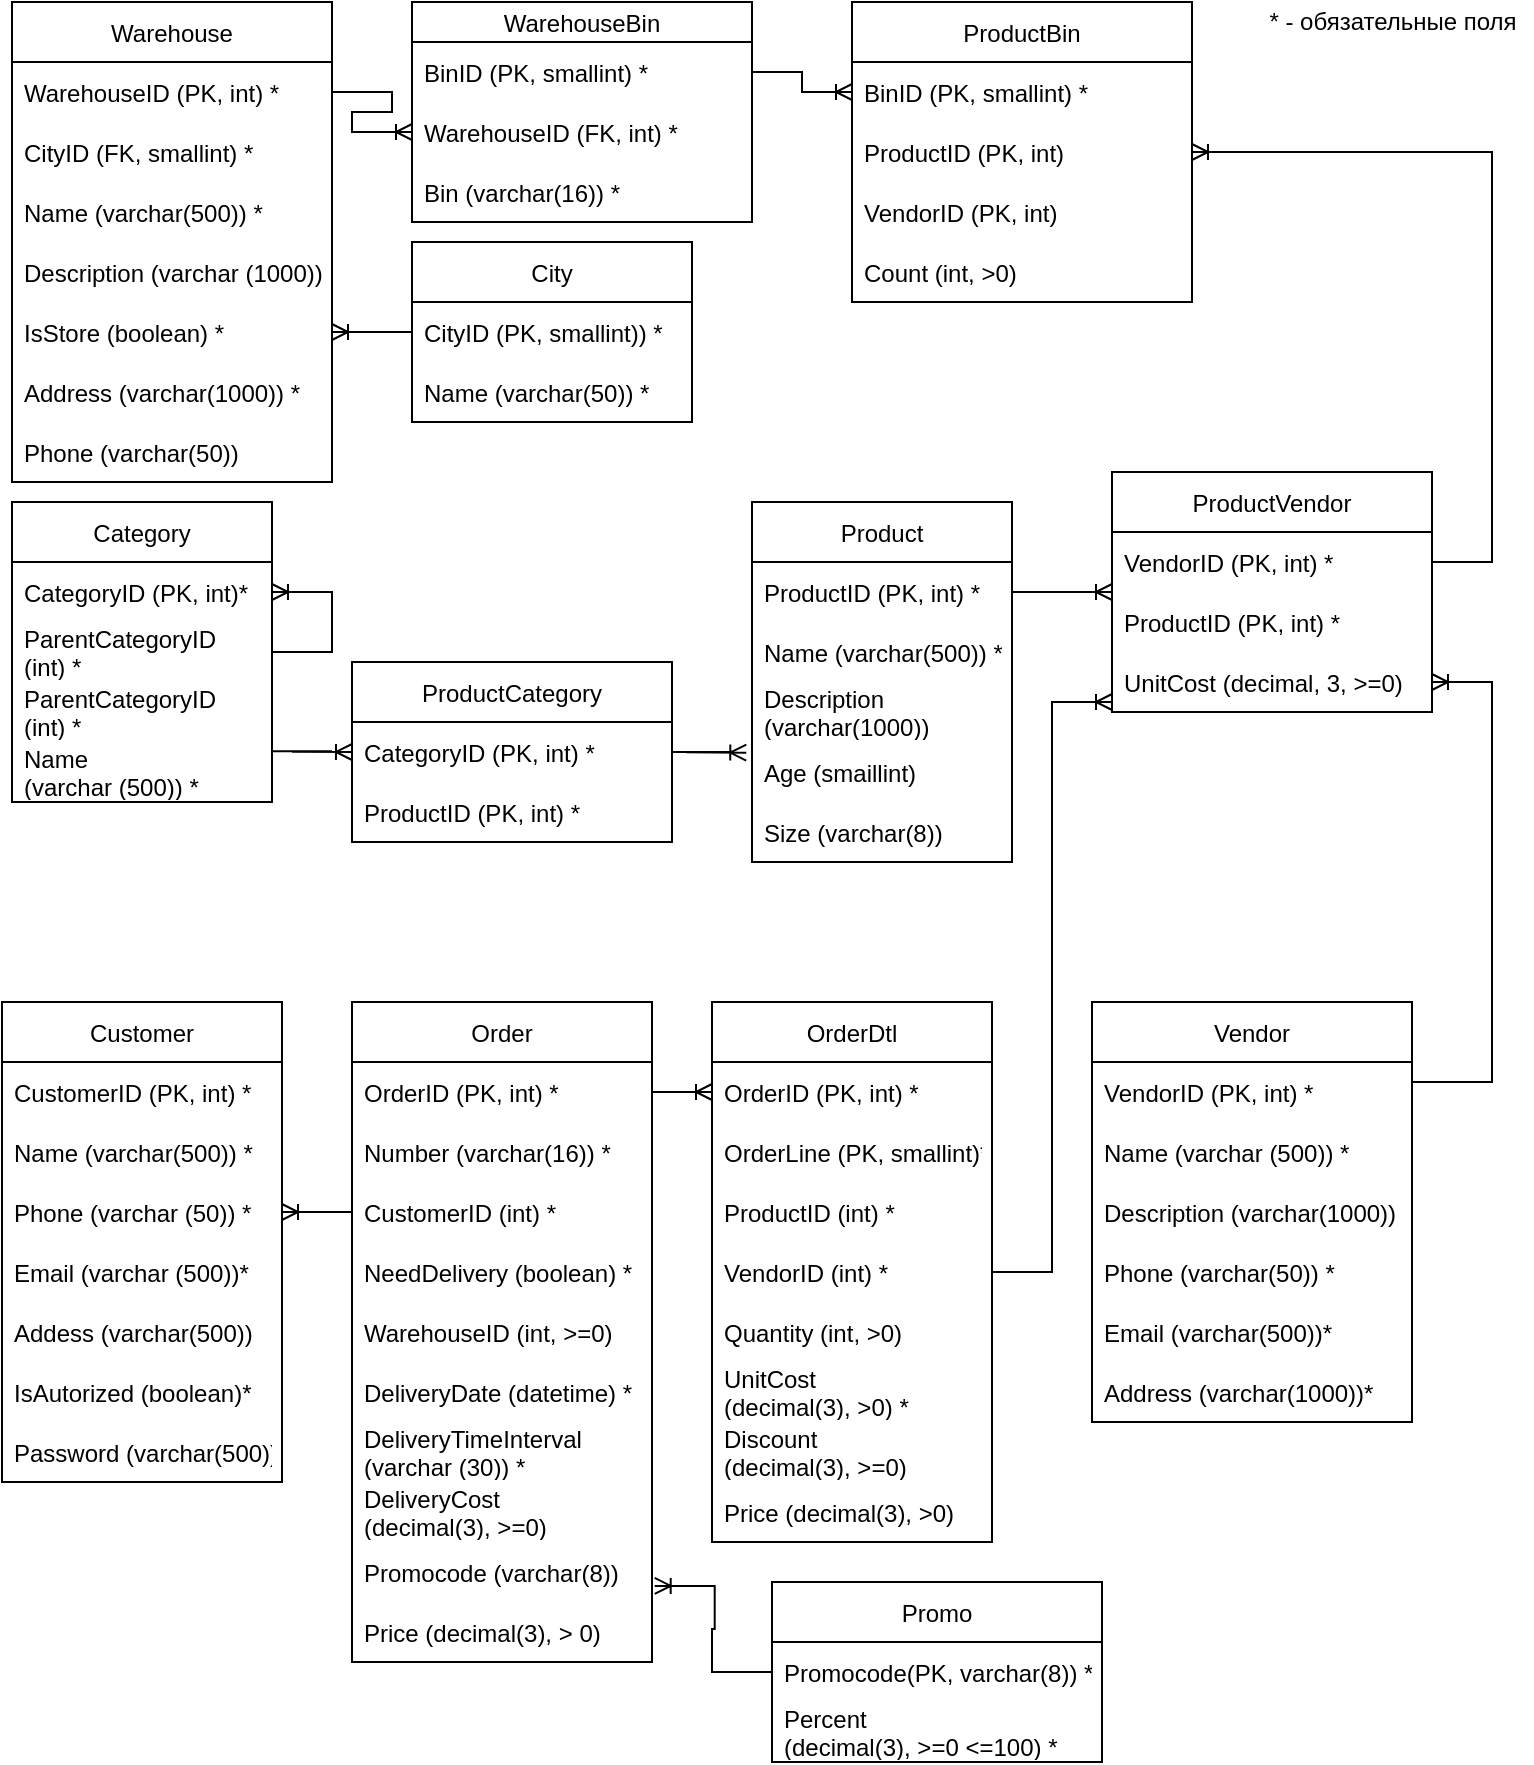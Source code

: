 <mxfile version="20.1.1" type="device" pages="5"><diagram id="zD5h01yBq8zB6gmUEmWG" name="Database Diagram"><mxGraphModel dx="742" dy="438" grid="1" gridSize="10" guides="1" tooltips="1" connect="1" arrows="1" fold="1" page="1" pageScale="1" pageWidth="827" pageHeight="1169" math="0" shadow="0"><root><mxCell id="0"/><mxCell id="1" parent="0"/><mxCell id="oDtH0C66B-PwGog6sPxJ-1" value="Customer" style="swimlane;fontStyle=0;childLayout=stackLayout;horizontal=1;startSize=30;horizontalStack=0;resizeParent=1;resizeParentMax=0;resizeLast=0;collapsible=1;marginBottom=0;" parent="1" vertex="1"><mxGeometry x="15" y="520" width="140" height="240" as="geometry"/></mxCell><mxCell id="oDtH0C66B-PwGog6sPxJ-2" value="CustomerID (PK, int) *" style="text;strokeColor=none;fillColor=none;align=left;verticalAlign=middle;spacingLeft=4;spacingRight=4;overflow=hidden;points=[[0,0.5],[1,0.5]];portConstraint=eastwest;rotatable=0;" parent="oDtH0C66B-PwGog6sPxJ-1" vertex="1"><mxGeometry y="30" width="140" height="30" as="geometry"/></mxCell><mxCell id="oDtH0C66B-PwGog6sPxJ-3" value="Name (varchar(500)) *" style="text;strokeColor=none;fillColor=none;align=left;verticalAlign=middle;spacingLeft=4;spacingRight=4;overflow=hidden;points=[[0,0.5],[1,0.5]];portConstraint=eastwest;rotatable=0;" parent="oDtH0C66B-PwGog6sPxJ-1" vertex="1"><mxGeometry y="60" width="140" height="30" as="geometry"/></mxCell><mxCell id="oDtH0C66B-PwGog6sPxJ-4" value="Phone (varchar (50)) *" style="text;strokeColor=none;fillColor=none;align=left;verticalAlign=middle;spacingLeft=4;spacingRight=4;overflow=hidden;points=[[0,0.5],[1,0.5]];portConstraint=eastwest;rotatable=0;" parent="oDtH0C66B-PwGog6sPxJ-1" vertex="1"><mxGeometry y="90" width="140" height="30" as="geometry"/></mxCell><mxCell id="oDtH0C66B-PwGog6sPxJ-47" value="Email (varchar (500))*" style="text;strokeColor=none;fillColor=none;align=left;verticalAlign=middle;spacingLeft=4;spacingRight=4;overflow=hidden;points=[[0,0.5],[1,0.5]];portConstraint=eastwest;rotatable=0;" parent="oDtH0C66B-PwGog6sPxJ-1" vertex="1"><mxGeometry y="120" width="140" height="30" as="geometry"/></mxCell><mxCell id="oDtH0C66B-PwGog6sPxJ-49" value="Addess (varchar(500))" style="text;strokeColor=none;fillColor=none;align=left;verticalAlign=middle;spacingLeft=4;spacingRight=4;overflow=hidden;points=[[0,0.5],[1,0.5]];portConstraint=eastwest;rotatable=0;" parent="oDtH0C66B-PwGog6sPxJ-1" vertex="1"><mxGeometry y="150" width="140" height="30" as="geometry"/></mxCell><mxCell id="oDtH0C66B-PwGog6sPxJ-102" value="IsAutorized (boolean)*" style="text;strokeColor=none;fillColor=none;align=left;verticalAlign=middle;spacingLeft=4;spacingRight=4;overflow=hidden;points=[[0,0.5],[1,0.5]];portConstraint=eastwest;rotatable=0;" parent="oDtH0C66B-PwGog6sPxJ-1" vertex="1"><mxGeometry y="180" width="140" height="30" as="geometry"/></mxCell><mxCell id="oDtH0C66B-PwGog6sPxJ-104" value="Password (varchar(500))" style="text;strokeColor=none;fillColor=none;align=left;verticalAlign=middle;spacingLeft=4;spacingRight=4;overflow=hidden;points=[[0,0.5],[1,0.5]];portConstraint=eastwest;rotatable=0;" parent="oDtH0C66B-PwGog6sPxJ-1" vertex="1"><mxGeometry y="210" width="140" height="30" as="geometry"/></mxCell><mxCell id="oDtH0C66B-PwGog6sPxJ-5" value="Vendor" style="swimlane;fontStyle=0;childLayout=stackLayout;horizontal=1;startSize=30;horizontalStack=0;resizeParent=1;resizeParentMax=0;resizeLast=0;collapsible=1;marginBottom=0;" parent="1" vertex="1"><mxGeometry x="560" y="520" width="160" height="210" as="geometry"/></mxCell><mxCell id="oDtH0C66B-PwGog6sPxJ-6" value="VendorID (PK, int) *" style="text;strokeColor=none;fillColor=none;align=left;verticalAlign=middle;spacingLeft=4;spacingRight=4;overflow=hidden;points=[[0,0.5],[1,0.5]];portConstraint=eastwest;rotatable=0;" parent="oDtH0C66B-PwGog6sPxJ-5" vertex="1"><mxGeometry y="30" width="160" height="30" as="geometry"/></mxCell><mxCell id="oDtH0C66B-PwGog6sPxJ-36" value="Name (varchar (500)) *" style="text;strokeColor=none;fillColor=none;align=left;verticalAlign=middle;spacingLeft=4;spacingRight=4;overflow=hidden;points=[[0,0.5],[1,0.5]];portConstraint=eastwest;rotatable=0;" parent="oDtH0C66B-PwGog6sPxJ-5" vertex="1"><mxGeometry y="60" width="160" height="30" as="geometry"/></mxCell><mxCell id="oDtH0C66B-PwGog6sPxJ-7" value="Description (varchar(1000))" style="text;strokeColor=none;fillColor=none;align=left;verticalAlign=middle;spacingLeft=4;spacingRight=4;overflow=hidden;points=[[0,0.5],[1,0.5]];portConstraint=eastwest;rotatable=0;" parent="oDtH0C66B-PwGog6sPxJ-5" vertex="1"><mxGeometry y="90" width="160" height="30" as="geometry"/></mxCell><mxCell id="oDtH0C66B-PwGog6sPxJ-8" value="Phone (varchar(50)) *" style="text;strokeColor=none;fillColor=none;align=left;verticalAlign=middle;spacingLeft=4;spacingRight=4;overflow=hidden;points=[[0,0.5],[1,0.5]];portConstraint=eastwest;rotatable=0;" parent="oDtH0C66B-PwGog6sPxJ-5" vertex="1"><mxGeometry y="120" width="160" height="30" as="geometry"/></mxCell><mxCell id="oDtH0C66B-PwGog6sPxJ-39" value="Email (varchar(500))*" style="text;strokeColor=none;fillColor=none;align=left;verticalAlign=middle;spacingLeft=4;spacingRight=4;overflow=hidden;points=[[0,0.5],[1,0.5]];portConstraint=eastwest;rotatable=0;" parent="oDtH0C66B-PwGog6sPxJ-5" vertex="1"><mxGeometry y="150" width="160" height="30" as="geometry"/></mxCell><mxCell id="oDtH0C66B-PwGog6sPxJ-46" value="Address (varchar(1000))*" style="text;strokeColor=none;fillColor=none;align=left;verticalAlign=middle;spacingLeft=4;spacingRight=4;overflow=hidden;points=[[0,0.5],[1,0.5]];portConstraint=eastwest;rotatable=0;" parent="oDtH0C66B-PwGog6sPxJ-5" vertex="1"><mxGeometry y="180" width="160" height="30" as="geometry"/></mxCell><mxCell id="oDtH0C66B-PwGog6sPxJ-9" value="Product" style="swimlane;fontStyle=0;childLayout=stackLayout;horizontal=1;startSize=30;horizontalStack=0;resizeParent=1;resizeParentMax=0;resizeLast=0;collapsible=1;marginBottom=0;" parent="1" vertex="1"><mxGeometry x="390" y="270" width="130" height="180" as="geometry"/></mxCell><mxCell id="oDtH0C66B-PwGog6sPxJ-10" value="ProductID (PK, int) *" style="text;strokeColor=none;fillColor=none;align=left;verticalAlign=middle;spacingLeft=4;spacingRight=4;overflow=hidden;points=[[0,0.5],[1,0.5]];portConstraint=eastwest;rotatable=0;" parent="oDtH0C66B-PwGog6sPxJ-9" vertex="1"><mxGeometry y="30" width="130" height="30" as="geometry"/></mxCell><mxCell id="oDtH0C66B-PwGog6sPxJ-11" value="Name (varchar(500)) *" style="text;strokeColor=none;fillColor=none;align=left;verticalAlign=middle;spacingLeft=4;spacingRight=4;overflow=hidden;points=[[0,0.5],[1,0.5]];portConstraint=eastwest;rotatable=0;" parent="oDtH0C66B-PwGog6sPxJ-9" vertex="1"><mxGeometry y="60" width="130" height="30" as="geometry"/></mxCell><mxCell id="oDtH0C66B-PwGog6sPxJ-99" value="Description &#10;(varchar(1000))" style="text;strokeColor=none;fillColor=none;align=left;verticalAlign=middle;spacingLeft=4;spacingRight=4;overflow=hidden;points=[[0,0.5],[1,0.5]];portConstraint=eastwest;rotatable=0;" parent="oDtH0C66B-PwGog6sPxJ-9" vertex="1"><mxGeometry y="90" width="130" height="30" as="geometry"/></mxCell><mxCell id="OFJpk8IldTl7pD1A4rLE-1" value="Age (smaillint)" style="text;strokeColor=none;fillColor=none;align=left;verticalAlign=middle;spacingLeft=4;spacingRight=4;overflow=hidden;points=[[0,0.5],[1,0.5]];portConstraint=eastwest;rotatable=0;" parent="oDtH0C66B-PwGog6sPxJ-9" vertex="1"><mxGeometry y="120" width="130" height="30" as="geometry"/></mxCell><mxCell id="OFJpk8IldTl7pD1A4rLE-2" value="Size (varchar(8))" style="text;strokeColor=none;fillColor=none;align=left;verticalAlign=middle;spacingLeft=4;spacingRight=4;overflow=hidden;points=[[0,0.5],[1,0.5]];portConstraint=eastwest;rotatable=0;" parent="oDtH0C66B-PwGog6sPxJ-9" vertex="1"><mxGeometry y="150" width="130" height="30" as="geometry"/></mxCell><mxCell id="oDtH0C66B-PwGog6sPxJ-17" value="Warehouse" style="swimlane;fontStyle=0;childLayout=stackLayout;horizontal=1;startSize=30;horizontalStack=0;resizeParent=1;resizeParentMax=0;resizeLast=0;collapsible=1;marginBottom=0;" parent="1" vertex="1"><mxGeometry x="20" y="20" width="160" height="240" as="geometry"/></mxCell><mxCell id="oDtH0C66B-PwGog6sPxJ-18" value="WarehouseID (PK, int) *" style="text;strokeColor=none;fillColor=none;align=left;verticalAlign=middle;spacingLeft=4;spacingRight=4;overflow=hidden;points=[[0,0.5],[1,0.5]];portConstraint=eastwest;rotatable=0;" parent="oDtH0C66B-PwGog6sPxJ-17" vertex="1"><mxGeometry y="30" width="160" height="30" as="geometry"/></mxCell><mxCell id="oDtH0C66B-PwGog6sPxJ-27" value="CityID (FK, smallint) *" style="text;strokeColor=none;fillColor=none;align=left;verticalAlign=middle;spacingLeft=4;spacingRight=4;overflow=hidden;points=[[0,0.5],[1,0.5]];portConstraint=eastwest;rotatable=0;" parent="oDtH0C66B-PwGog6sPxJ-17" vertex="1"><mxGeometry y="60" width="160" height="30" as="geometry"/></mxCell><mxCell id="oDtH0C66B-PwGog6sPxJ-20" value="Name (varchar(500)) *" style="text;strokeColor=none;fillColor=none;align=left;verticalAlign=middle;spacingLeft=4;spacingRight=4;overflow=hidden;points=[[0,0.5],[1,0.5]];portConstraint=eastwest;rotatable=0;" parent="oDtH0C66B-PwGog6sPxJ-17" vertex="1"><mxGeometry y="90" width="160" height="30" as="geometry"/></mxCell><mxCell id="oDtH0C66B-PwGog6sPxJ-19" value="Description (varchar (1000))" style="text;strokeColor=none;fillColor=none;align=left;verticalAlign=middle;spacingLeft=4;spacingRight=4;overflow=hidden;points=[[0,0.5],[1,0.5]];portConstraint=eastwest;rotatable=0;" parent="oDtH0C66B-PwGog6sPxJ-17" vertex="1"><mxGeometry y="120" width="160" height="30" as="geometry"/></mxCell><mxCell id="oDtH0C66B-PwGog6sPxJ-26" value="IsStore (boolean) *" style="text;strokeColor=none;fillColor=none;align=left;verticalAlign=middle;spacingLeft=4;spacingRight=4;overflow=hidden;points=[[0,0.5],[1,0.5]];portConstraint=eastwest;rotatable=0;" parent="oDtH0C66B-PwGog6sPxJ-17" vertex="1"><mxGeometry y="150" width="160" height="30" as="geometry"/></mxCell><mxCell id="oDtH0C66B-PwGog6sPxJ-38" value="Address (varchar(1000)) *" style="text;strokeColor=none;fillColor=none;align=left;verticalAlign=middle;spacingLeft=4;spacingRight=4;overflow=hidden;points=[[0,0.5],[1,0.5]];portConstraint=eastwest;rotatable=0;" parent="oDtH0C66B-PwGog6sPxJ-17" vertex="1"><mxGeometry y="180" width="160" height="30" as="geometry"/></mxCell><mxCell id="wMT093c3tUA0JYjfqlPa-17" value="Phone (varchar(50))" style="text;strokeColor=none;fillColor=none;align=left;verticalAlign=middle;spacingLeft=4;spacingRight=4;overflow=hidden;points=[[0,0.5],[1,0.5]];portConstraint=eastwest;rotatable=0;" parent="oDtH0C66B-PwGog6sPxJ-17" vertex="1"><mxGeometry y="210" width="160" height="30" as="geometry"/></mxCell><mxCell id="oDtH0C66B-PwGog6sPxJ-28" value="ProductBin" style="swimlane;fontStyle=0;childLayout=stackLayout;horizontal=1;startSize=30;horizontalStack=0;resizeParent=1;resizeParentMax=0;resizeLast=0;collapsible=1;marginBottom=0;" parent="1" vertex="1"><mxGeometry x="440" y="20" width="170" height="150" as="geometry"/></mxCell><mxCell id="oDtH0C66B-PwGog6sPxJ-31" value="BinID (PK, smallint) *" style="text;strokeColor=none;fillColor=none;align=left;verticalAlign=middle;spacingLeft=4;spacingRight=4;overflow=hidden;points=[[0,0.5],[1,0.5]];portConstraint=eastwest;rotatable=0;" parent="oDtH0C66B-PwGog6sPxJ-28" vertex="1"><mxGeometry y="30" width="170" height="30" as="geometry"/></mxCell><mxCell id="oDtH0C66B-PwGog6sPxJ-115" value="ProductID (PK, int)" style="text;strokeColor=none;fillColor=none;align=left;verticalAlign=middle;spacingLeft=4;spacingRight=4;overflow=hidden;points=[[0,0.5],[1,0.5]];portConstraint=eastwest;rotatable=0;" parent="oDtH0C66B-PwGog6sPxJ-28" vertex="1"><mxGeometry y="60" width="170" height="30" as="geometry"/></mxCell><mxCell id="rDFWnqqUgLSk3TsB4mMr-1" value="VendorID (PK, int)" style="text;strokeColor=none;fillColor=none;align=left;verticalAlign=middle;spacingLeft=4;spacingRight=4;overflow=hidden;points=[[0,0.5],[1,0.5]];portConstraint=eastwest;rotatable=0;" parent="oDtH0C66B-PwGog6sPxJ-28" vertex="1"><mxGeometry y="90" width="170" height="30" as="geometry"/></mxCell><mxCell id="oDtH0C66B-PwGog6sPxJ-32" value="Count (int, &gt;0)" style="text;strokeColor=none;fillColor=none;align=left;verticalAlign=middle;spacingLeft=4;spacingRight=4;overflow=hidden;points=[[0,0.5],[1,0.5]];portConstraint=eastwest;rotatable=0;" parent="oDtH0C66B-PwGog6sPxJ-28" vertex="1"><mxGeometry y="120" width="170" height="30" as="geometry"/></mxCell><mxCell id="oDtH0C66B-PwGog6sPxJ-40" value="Order" style="swimlane;fontStyle=0;childLayout=stackLayout;horizontal=1;startSize=30;horizontalStack=0;resizeParent=1;resizeParentMax=0;resizeLast=0;collapsible=1;marginBottom=0;" parent="1" vertex="1"><mxGeometry x="190" y="520" width="150" height="330" as="geometry"/></mxCell><mxCell id="oDtH0C66B-PwGog6sPxJ-41" value="OrderID (PK, int) *" style="text;strokeColor=none;fillColor=none;align=left;verticalAlign=middle;spacingLeft=4;spacingRight=4;overflow=hidden;points=[[0,0.5],[1,0.5]];portConstraint=eastwest;rotatable=0;" parent="oDtH0C66B-PwGog6sPxJ-40" vertex="1"><mxGeometry y="30" width="150" height="30" as="geometry"/></mxCell><mxCell id="fTPRsgHuSMfWV8hQALlt-1" value="Number (varchar(16)) *" style="text;strokeColor=none;fillColor=none;align=left;verticalAlign=middle;spacingLeft=4;spacingRight=4;overflow=hidden;points=[[0,0.5],[1,0.5]];portConstraint=eastwest;rotatable=0;" parent="oDtH0C66B-PwGog6sPxJ-40" vertex="1"><mxGeometry y="60" width="150" height="30" as="geometry"/></mxCell><mxCell id="oDtH0C66B-PwGog6sPxJ-61" value="CustomerID (int) *" style="text;strokeColor=none;fillColor=none;align=left;verticalAlign=middle;spacingLeft=4;spacingRight=4;overflow=hidden;points=[[0,0.5],[1,0.5]];portConstraint=eastwest;rotatable=0;" parent="oDtH0C66B-PwGog6sPxJ-40" vertex="1"><mxGeometry y="90" width="150" height="30" as="geometry"/></mxCell><mxCell id="oDtH0C66B-PwGog6sPxJ-52" value="NeedDelivery (boolean) *" style="text;strokeColor=none;fillColor=none;align=left;verticalAlign=middle;spacingLeft=4;spacingRight=4;overflow=hidden;points=[[0,0.5],[1,0.5]];portConstraint=eastwest;rotatable=0;" parent="oDtH0C66B-PwGog6sPxJ-40" vertex="1"><mxGeometry y="120" width="150" height="30" as="geometry"/></mxCell><mxCell id="oDtH0C66B-PwGog6sPxJ-62" value="WarehouseID (int, &gt;=0) " style="text;strokeColor=none;fillColor=none;align=left;verticalAlign=middle;spacingLeft=4;spacingRight=4;overflow=hidden;points=[[0,0.5],[1,0.5]];portConstraint=eastwest;rotatable=0;" parent="oDtH0C66B-PwGog6sPxJ-40" vertex="1"><mxGeometry y="150" width="150" height="30" as="geometry"/></mxCell><mxCell id="oDtH0C66B-PwGog6sPxJ-120" value="DeliveryDate (datetime) *" style="text;strokeColor=none;fillColor=none;align=left;verticalAlign=middle;spacingLeft=4;spacingRight=4;overflow=hidden;points=[[0,0.5],[1,0.5]];portConstraint=eastwest;rotatable=0;" parent="oDtH0C66B-PwGog6sPxJ-40" vertex="1"><mxGeometry y="180" width="150" height="30" as="geometry"/></mxCell><mxCell id="oDtH0C66B-PwGog6sPxJ-121" value="DeliveryTimeInterval&#10;(varchar (30)) *" style="text;strokeColor=none;fillColor=none;align=left;verticalAlign=middle;spacingLeft=4;spacingRight=4;overflow=hidden;points=[[0,0.5],[1,0.5]];portConstraint=eastwest;rotatable=0;" parent="oDtH0C66B-PwGog6sPxJ-40" vertex="1"><mxGeometry y="210" width="150" height="30" as="geometry"/></mxCell><mxCell id="oDtH0C66B-PwGog6sPxJ-79" value="DeliveryCost &#10;(decimal(3), &gt;=0)" style="text;strokeColor=none;fillColor=none;align=left;verticalAlign=middle;spacingLeft=4;spacingRight=4;overflow=hidden;points=[[0,0.5],[1,0.5]];portConstraint=eastwest;rotatable=0;" parent="oDtH0C66B-PwGog6sPxJ-40" vertex="1"><mxGeometry y="240" width="150" height="30" as="geometry"/></mxCell><mxCell id="oDtH0C66B-PwGog6sPxJ-122" value="Promocode (varchar(8))" style="text;strokeColor=none;fillColor=none;align=left;verticalAlign=middle;spacingLeft=4;spacingRight=4;overflow=hidden;points=[[0,0.5],[1,0.5]];portConstraint=eastwest;rotatable=0;" parent="oDtH0C66B-PwGog6sPxJ-40" vertex="1"><mxGeometry y="270" width="150" height="30" as="geometry"/></mxCell><mxCell id="oDtH0C66B-PwGog6sPxJ-44" value="Price (decimal(3), &gt; 0)" style="text;strokeColor=none;fillColor=none;align=left;verticalAlign=middle;spacingLeft=4;spacingRight=4;overflow=hidden;points=[[0,0.5],[1,0.5]];portConstraint=eastwest;rotatable=0;" parent="oDtH0C66B-PwGog6sPxJ-40" vertex="1"><mxGeometry y="300" width="150" height="30" as="geometry"/></mxCell><mxCell id="oDtH0C66B-PwGog6sPxJ-53" value="OrderDtl" style="swimlane;fontStyle=0;childLayout=stackLayout;horizontal=1;startSize=30;horizontalStack=0;resizeParent=1;resizeParentMax=0;resizeLast=0;collapsible=1;marginBottom=0;" parent="1" vertex="1"><mxGeometry x="370" y="520" width="140" height="270" as="geometry"/></mxCell><mxCell id="oDtH0C66B-PwGog6sPxJ-54" value="OrderID (PK, int) *" style="text;strokeColor=none;fillColor=none;align=left;verticalAlign=middle;spacingLeft=4;spacingRight=4;overflow=hidden;points=[[0,0.5],[1,0.5]];portConstraint=eastwest;rotatable=0;" parent="oDtH0C66B-PwGog6sPxJ-53" vertex="1"><mxGeometry y="30" width="140" height="30" as="geometry"/></mxCell><mxCell id="wMT093c3tUA0JYjfqlPa-18" value="OrderLine (PK, smallint)*" style="text;strokeColor=none;fillColor=none;align=left;verticalAlign=middle;spacingLeft=4;spacingRight=4;overflow=hidden;points=[[0,0.5],[1,0.5]];portConstraint=eastwest;rotatable=0;" parent="oDtH0C66B-PwGog6sPxJ-53" vertex="1"><mxGeometry y="60" width="140" height="30" as="geometry"/></mxCell><mxCell id="oDtH0C66B-PwGog6sPxJ-55" value="ProductID (int) * " style="text;strokeColor=none;fillColor=none;align=left;verticalAlign=middle;spacingLeft=4;spacingRight=4;overflow=hidden;points=[[0,0.5],[1,0.5]];portConstraint=eastwest;rotatable=0;" parent="oDtH0C66B-PwGog6sPxJ-53" vertex="1"><mxGeometry y="90" width="140" height="30" as="geometry"/></mxCell><mxCell id="oDtH0C66B-PwGog6sPxJ-114" value="VendorID (int) *" style="text;strokeColor=none;fillColor=none;align=left;verticalAlign=middle;spacingLeft=4;spacingRight=4;overflow=hidden;points=[[0,0.5],[1,0.5]];portConstraint=eastwest;rotatable=0;" parent="oDtH0C66B-PwGog6sPxJ-53" vertex="1"><mxGeometry y="120" width="140" height="30" as="geometry"/></mxCell><mxCell id="oDtH0C66B-PwGog6sPxJ-56" value="Quantity (int, &gt;0)" style="text;strokeColor=none;fillColor=none;align=left;verticalAlign=middle;spacingLeft=4;spacingRight=4;overflow=hidden;points=[[0,0.5],[1,0.5]];portConstraint=eastwest;rotatable=0;" parent="oDtH0C66B-PwGog6sPxJ-53" vertex="1"><mxGeometry y="150" width="140" height="30" as="geometry"/></mxCell><mxCell id="oDtH0C66B-PwGog6sPxJ-57" value="UnitCost &#10;(decimal(3), &gt;0) *" style="text;strokeColor=none;fillColor=none;align=left;verticalAlign=middle;spacingLeft=4;spacingRight=4;overflow=hidden;points=[[0,0.5],[1,0.5]];portConstraint=eastwest;rotatable=0;" parent="oDtH0C66B-PwGog6sPxJ-53" vertex="1"><mxGeometry y="180" width="140" height="30" as="geometry"/></mxCell><mxCell id="oDtH0C66B-PwGog6sPxJ-58" value="Discount &#10;(decimal(3), &gt;=0)" style="text;strokeColor=none;fillColor=none;align=left;verticalAlign=middle;spacingLeft=4;spacingRight=4;overflow=hidden;points=[[0,0.5],[1,0.5]];portConstraint=eastwest;rotatable=0;" parent="oDtH0C66B-PwGog6sPxJ-53" vertex="1"><mxGeometry y="210" width="140" height="30" as="geometry"/></mxCell><mxCell id="oDtH0C66B-PwGog6sPxJ-78" value="Price (decimal(3), &gt;0)" style="text;strokeColor=none;fillColor=none;align=left;verticalAlign=middle;spacingLeft=4;spacingRight=4;overflow=hidden;points=[[0,0.5],[1,0.5]];portConstraint=eastwest;rotatable=0;" parent="oDtH0C66B-PwGog6sPxJ-53" vertex="1"><mxGeometry y="240" width="140" height="30" as="geometry"/></mxCell><mxCell id="oDtH0C66B-PwGog6sPxJ-63" value="Category" style="swimlane;fontStyle=0;childLayout=stackLayout;horizontal=1;startSize=30;horizontalStack=0;resizeParent=1;resizeParentMax=0;resizeLast=0;collapsible=1;marginBottom=0;" parent="1" vertex="1"><mxGeometry x="20" y="270" width="130" height="150" as="geometry"/></mxCell><mxCell id="oDtH0C66B-PwGog6sPxJ-64" value="CategoryID (PK, int)*" style="text;strokeColor=none;fillColor=none;align=left;verticalAlign=middle;spacingLeft=4;spacingRight=4;overflow=hidden;points=[[0,0.5],[1,0.5]];portConstraint=eastwest;rotatable=0;" parent="oDtH0C66B-PwGog6sPxJ-63" vertex="1"><mxGeometry y="30" width="130" height="30" as="geometry"/></mxCell><mxCell id="jJq292fnNghf2NPrQBVg-9" value="ParentCategoryID&#10;(int) *" style="text;strokeColor=none;fillColor=none;align=left;verticalAlign=middle;spacingLeft=4;spacingRight=4;overflow=hidden;points=[[0,0.5],[1,0.5]];portConstraint=eastwest;rotatable=0;" parent="oDtH0C66B-PwGog6sPxJ-63" vertex="1"><mxGeometry y="60" width="130" height="30" as="geometry"/></mxCell><mxCell id="oDtH0C66B-PwGog6sPxJ-71" value="ParentCategoryID&#10;(int) *" style="text;strokeColor=none;fillColor=none;align=left;verticalAlign=middle;spacingLeft=4;spacingRight=4;overflow=hidden;points=[[0,0.5],[1,0.5]];portConstraint=eastwest;rotatable=0;" parent="oDtH0C66B-PwGog6sPxJ-63" vertex="1"><mxGeometry y="90" width="130" height="30" as="geometry"/></mxCell><mxCell id="oDtH0C66B-PwGog6sPxJ-65" value="Name &#10;(varchar (500)) *" style="text;strokeColor=none;fillColor=none;align=left;verticalAlign=middle;spacingLeft=4;spacingRight=4;overflow=hidden;points=[[0,0.5],[1,0.5]];portConstraint=eastwest;rotatable=0;" parent="oDtH0C66B-PwGog6sPxJ-63" vertex="1"><mxGeometry y="120" width="130" height="30" as="geometry"/></mxCell><mxCell id="jJq292fnNghf2NPrQBVg-20" value="" style="edgeStyle=entityRelationEdgeStyle;fontSize=12;html=1;endArrow=ERoneToMany;rounded=0;entryX=1;entryY=0.5;entryDx=0;entryDy=0;" parent="oDtH0C66B-PwGog6sPxJ-63" source="jJq292fnNghf2NPrQBVg-9" target="oDtH0C66B-PwGog6sPxJ-64" edge="1"><mxGeometry width="100" height="100" relative="1" as="geometry"><mxPoint x="70" y="20" as="sourcePoint"/><mxPoint x="170" y="-80" as="targetPoint"/></mxGeometry></mxCell><mxCell id="oDtH0C66B-PwGog6sPxJ-72" value="ProductCategory" style="swimlane;fontStyle=0;childLayout=stackLayout;horizontal=1;startSize=30;horizontalStack=0;resizeParent=1;resizeParentMax=0;resizeLast=0;collapsible=1;marginBottom=0;" parent="1" vertex="1"><mxGeometry x="190" y="350" width="160" height="90" as="geometry"/></mxCell><mxCell id="oDtH0C66B-PwGog6sPxJ-73" value="CategoryID (PK, int) *" style="text;strokeColor=none;fillColor=none;align=left;verticalAlign=middle;spacingLeft=4;spacingRight=4;overflow=hidden;points=[[0,0.5],[1,0.5]];portConstraint=eastwest;rotatable=0;" parent="oDtH0C66B-PwGog6sPxJ-72" vertex="1"><mxGeometry y="30" width="160" height="30" as="geometry"/></mxCell><mxCell id="oDtH0C66B-PwGog6sPxJ-74" value="ProductID (PK, int) *" style="text;strokeColor=none;fillColor=none;align=left;verticalAlign=middle;spacingLeft=4;spacingRight=4;overflow=hidden;points=[[0,0.5],[1,0.5]];portConstraint=eastwest;rotatable=0;" parent="oDtH0C66B-PwGog6sPxJ-72" vertex="1"><mxGeometry y="60" width="160" height="30" as="geometry"/></mxCell><mxCell id="oDtH0C66B-PwGog6sPxJ-105" value="ProductVendor" style="swimlane;fontStyle=0;childLayout=stackLayout;horizontal=1;startSize=30;horizontalStack=0;resizeParent=1;resizeParentMax=0;resizeLast=0;collapsible=1;marginBottom=0;" parent="1" vertex="1"><mxGeometry x="570" y="255" width="160" height="120" as="geometry"/></mxCell><mxCell id="oDtH0C66B-PwGog6sPxJ-106" value="VendorID (PK, int) *" style="text;strokeColor=none;fillColor=none;align=left;verticalAlign=middle;spacingLeft=4;spacingRight=4;overflow=hidden;points=[[0,0.5],[1,0.5]];portConstraint=eastwest;rotatable=0;" parent="oDtH0C66B-PwGog6sPxJ-105" vertex="1"><mxGeometry y="30" width="160" height="30" as="geometry"/></mxCell><mxCell id="oDtH0C66B-PwGog6sPxJ-107" value="ProductID (PK, int) *" style="text;strokeColor=none;fillColor=none;align=left;verticalAlign=middle;spacingLeft=4;spacingRight=4;overflow=hidden;points=[[0,0.5],[1,0.5]];portConstraint=eastwest;rotatable=0;" parent="oDtH0C66B-PwGog6sPxJ-105" vertex="1"><mxGeometry y="60" width="160" height="30" as="geometry"/></mxCell><mxCell id="oDtH0C66B-PwGog6sPxJ-108" value="UnitCost (decimal, 3, &gt;=0)" style="text;strokeColor=none;fillColor=none;align=left;verticalAlign=middle;spacingLeft=4;spacingRight=4;overflow=hidden;points=[[0,0.5],[1,0.5]];portConstraint=eastwest;rotatable=0;" parent="oDtH0C66B-PwGog6sPxJ-105" vertex="1"><mxGeometry y="90" width="160" height="30" as="geometry"/></mxCell><mxCell id="wMT093c3tUA0JYjfqlPa-3" value="City" style="swimlane;fontStyle=0;childLayout=stackLayout;horizontal=1;startSize=30;horizontalStack=0;resizeParent=1;resizeParentMax=0;resizeLast=0;collapsible=1;marginBottom=0;" parent="1" vertex="1"><mxGeometry x="220" y="140" width="140" height="90" as="geometry"/></mxCell><mxCell id="wMT093c3tUA0JYjfqlPa-11" value="CityID (PK, smallint)) *" style="text;strokeColor=none;fillColor=none;align=left;verticalAlign=middle;spacingLeft=4;spacingRight=4;overflow=hidden;points=[[0,0.5],[1,0.5]];portConstraint=eastwest;rotatable=0;" parent="wMT093c3tUA0JYjfqlPa-3" vertex="1"><mxGeometry y="30" width="140" height="30" as="geometry"/></mxCell><mxCell id="wMT093c3tUA0JYjfqlPa-6" value="Name (varchar(50)) *" style="text;strokeColor=none;fillColor=none;align=left;verticalAlign=middle;spacingLeft=4;spacingRight=4;overflow=hidden;points=[[0,0.5],[1,0.5]];portConstraint=eastwest;rotatable=0;" parent="wMT093c3tUA0JYjfqlPa-3" vertex="1"><mxGeometry y="60" width="140" height="30" as="geometry"/></mxCell><mxCell id="567cPxH4TCCQFYKA-HsK-1" value="* - обязательные поля" style="text;html=1;align=center;verticalAlign=middle;resizable=0;points=[];autosize=1;strokeColor=none;fillColor=none;" parent="1" vertex="1"><mxGeometry x="640" y="20" width="140" height="20" as="geometry"/></mxCell><mxCell id="6-Q9LJO-YBe_5ySyPdLJ-1" value="Promo" style="swimlane;fontStyle=0;childLayout=stackLayout;horizontal=1;startSize=30;horizontalStack=0;resizeParent=1;resizeParentMax=0;resizeLast=0;collapsible=1;marginBottom=0;" parent="1" vertex="1"><mxGeometry x="400" y="810" width="165" height="90" as="geometry"/></mxCell><mxCell id="6-Q9LJO-YBe_5ySyPdLJ-2" value="Promocode(PK, varchar(8)) *" style="text;strokeColor=none;fillColor=none;align=left;verticalAlign=middle;spacingLeft=4;spacingRight=4;overflow=hidden;points=[[0,0.5],[1,0.5]];portConstraint=eastwest;rotatable=0;" parent="6-Q9LJO-YBe_5ySyPdLJ-1" vertex="1"><mxGeometry y="30" width="165" height="30" as="geometry"/></mxCell><mxCell id="6-Q9LJO-YBe_5ySyPdLJ-8" value="Percent&#10;(decimal(3), &gt;=0 &lt;=100) *" style="text;strokeColor=none;fillColor=none;align=left;verticalAlign=middle;spacingLeft=4;spacingRight=4;overflow=hidden;points=[[0,0.5],[1,0.5]];portConstraint=eastwest;rotatable=0;" parent="6-Q9LJO-YBe_5ySyPdLJ-1" vertex="1"><mxGeometry y="60" width="165" height="30" as="geometry"/></mxCell><mxCell id="jJq292fnNghf2NPrQBVg-15" value="" style="edgeStyle=entityRelationEdgeStyle;fontSize=12;html=1;endArrow=ERoneToMany;rounded=0;exitX=1;exitY=0.156;exitDx=0;exitDy=0;exitPerimeter=0;entryX=0;entryY=0.5;entryDx=0;entryDy=0;" parent="1" source="oDtH0C66B-PwGog6sPxJ-65" target="oDtH0C66B-PwGog6sPxJ-73" edge="1"><mxGeometry width="100" height="100" relative="1" as="geometry"><mxPoint x="160" y="393" as="sourcePoint"/><mxPoint x="190" y="290" as="targetPoint"/></mxGeometry></mxCell><mxCell id="jJq292fnNghf2NPrQBVg-17" value="" style="edgeStyle=entityRelationEdgeStyle;fontSize=12;html=1;endArrow=ERoneToMany;rounded=0;exitX=0;exitY=0.5;exitDx=0;exitDy=0;entryX=1;entryY=0.5;entryDx=0;entryDy=0;" parent="1" source="wMT093c3tUA0JYjfqlPa-11" target="oDtH0C66B-PwGog6sPxJ-26" edge="1"><mxGeometry width="100" height="100" relative="1" as="geometry"><mxPoint x="90" y="190" as="sourcePoint"/><mxPoint x="190" y="90" as="targetPoint"/></mxGeometry></mxCell><mxCell id="jJq292fnNghf2NPrQBVg-19" value="" style="edgeStyle=entityRelationEdgeStyle;fontSize=12;html=1;endArrow=ERoneToMany;rounded=0;exitX=1;exitY=0.5;exitDx=0;exitDy=0;entryX=-0.022;entryY=0.178;entryDx=0;entryDy=0;entryPerimeter=0;" parent="1" source="oDtH0C66B-PwGog6sPxJ-73" target="OFJpk8IldTl7pD1A4rLE-1" edge="1"><mxGeometry width="100" height="100" relative="1" as="geometry"><mxPoint x="90" y="290" as="sourcePoint"/><mxPoint x="190" y="190" as="targetPoint"/></mxGeometry></mxCell><mxCell id="jJq292fnNghf2NPrQBVg-21" value="" style="edgeStyle=entityRelationEdgeStyle;fontSize=12;html=1;endArrow=ERoneToMany;rounded=0;exitX=1;exitY=0.5;exitDx=0;exitDy=0;" parent="1" source="oDtH0C66B-PwGog6sPxJ-10" edge="1"><mxGeometry width="100" height="100" relative="1" as="geometry"><mxPoint x="400" y="390" as="sourcePoint"/><mxPoint x="570" y="315" as="targetPoint"/></mxGeometry></mxCell><mxCell id="jJq292fnNghf2NPrQBVg-22" value="" style="edgeStyle=entityRelationEdgeStyle;fontSize=12;html=1;endArrow=ERoneToMany;rounded=0;entryX=1;entryY=0.5;entryDx=0;entryDy=0;" parent="1" target="oDtH0C66B-PwGog6sPxJ-115" edge="1"><mxGeometry width="100" height="100" relative="1" as="geometry"><mxPoint x="730" y="300" as="sourcePoint"/><mxPoint x="500" y="290" as="targetPoint"/></mxGeometry></mxCell><mxCell id="jJq292fnNghf2NPrQBVg-27" value="" style="edgeStyle=entityRelationEdgeStyle;fontSize=12;html=1;endArrow=ERoneToMany;rounded=0;" parent="1" target="oDtH0C66B-PwGog6sPxJ-108" edge="1"><mxGeometry width="100" height="100" relative="1" as="geometry"><mxPoint x="720" y="560" as="sourcePoint"/><mxPoint x="540" y="390" as="targetPoint"/></mxGeometry></mxCell><mxCell id="jJq292fnNghf2NPrQBVg-28" value="" style="edgeStyle=entityRelationEdgeStyle;fontSize=12;html=1;endArrow=ERoneToMany;rounded=0;exitX=1;exitY=0.5;exitDx=0;exitDy=0;" parent="1" source="oDtH0C66B-PwGog6sPxJ-114" edge="1"><mxGeometry width="100" height="100" relative="1" as="geometry"><mxPoint x="440" y="490" as="sourcePoint"/><mxPoint x="570" y="370" as="targetPoint"/></mxGeometry></mxCell><mxCell id="jJq292fnNghf2NPrQBVg-29" value="" style="edgeStyle=entityRelationEdgeStyle;fontSize=12;html=1;endArrow=ERoneToMany;rounded=0;exitX=1;exitY=0.5;exitDx=0;exitDy=0;" parent="1" source="oDtH0C66B-PwGog6sPxJ-41" edge="1"><mxGeometry width="100" height="100" relative="1" as="geometry"><mxPoint x="440" y="680" as="sourcePoint"/><mxPoint x="370" y="565" as="targetPoint"/></mxGeometry></mxCell><mxCell id="jJq292fnNghf2NPrQBVg-30" value="" style="edgeStyle=entityRelationEdgeStyle;fontSize=12;html=1;endArrow=ERoneToMany;rounded=0;exitX=0;exitY=0.5;exitDx=0;exitDy=0;entryX=1.009;entryY=0.733;entryDx=0;entryDy=0;entryPerimeter=0;" parent="1" source="6-Q9LJO-YBe_5ySyPdLJ-2" target="oDtH0C66B-PwGog6sPxJ-122" edge="1"><mxGeometry width="100" height="100" relative="1" as="geometry"><mxPoint x="440" y="780" as="sourcePoint"/><mxPoint x="540" y="680" as="targetPoint"/></mxGeometry></mxCell><mxCell id="jJq292fnNghf2NPrQBVg-32" value="" style="edgeStyle=entityRelationEdgeStyle;fontSize=12;html=1;endArrow=ERoneToMany;rounded=0;exitX=0;exitY=0.5;exitDx=0;exitDy=0;entryX=1;entryY=0.5;entryDx=0;entryDy=0;" parent="1" source="oDtH0C66B-PwGog6sPxJ-61" target="oDtH0C66B-PwGog6sPxJ-4" edge="1"><mxGeometry width="100" height="100" relative="1" as="geometry"><mxPoint x="230" y="680" as="sourcePoint"/><mxPoint x="330" y="580" as="targetPoint"/></mxGeometry></mxCell><mxCell id="KSHq7fHRuBFTYtodmizB-1" value="WarehouseBin" style="swimlane;fontStyle=0;childLayout=stackLayout;horizontal=1;startSize=20;horizontalStack=0;resizeParent=1;resizeParentMax=0;resizeLast=0;collapsible=1;marginBottom=0;" vertex="1" parent="1"><mxGeometry x="220" y="20" width="170" height="110" as="geometry"/></mxCell><mxCell id="KSHq7fHRuBFTYtodmizB-2" value="BinID (PK, smallint) *" style="text;strokeColor=none;fillColor=none;align=left;verticalAlign=middle;spacingLeft=4;spacingRight=4;overflow=hidden;points=[[0,0.5],[1,0.5]];portConstraint=eastwest;rotatable=0;" vertex="1" parent="KSHq7fHRuBFTYtodmizB-1"><mxGeometry y="20" width="170" height="30" as="geometry"/></mxCell><mxCell id="KSHq7fHRuBFTYtodmizB-3" value="WarehouseID (FK, int) *" style="text;strokeColor=none;fillColor=none;align=left;verticalAlign=middle;spacingLeft=4;spacingRight=4;overflow=hidden;points=[[0,0.5],[1,0.5]];portConstraint=eastwest;rotatable=0;" vertex="1" parent="KSHq7fHRuBFTYtodmizB-1"><mxGeometry y="50" width="170" height="30" as="geometry"/></mxCell><mxCell id="KSHq7fHRuBFTYtodmizB-8" value="Bin (varchar(16)) *" style="text;strokeColor=none;fillColor=none;align=left;verticalAlign=middle;spacingLeft=4;spacingRight=4;overflow=hidden;points=[[0,0.5],[1,0.5]];portConstraint=eastwest;rotatable=0;" vertex="1" parent="KSHq7fHRuBFTYtodmizB-1"><mxGeometry y="80" width="170" height="30" as="geometry"/></mxCell><mxCell id="KSHq7fHRuBFTYtodmizB-9" value="" style="edgeStyle=entityRelationEdgeStyle;fontSize=12;html=1;endArrow=ERoneToMany;exitX=1;exitY=0.5;exitDx=0;exitDy=0;entryX=0;entryY=0.5;entryDx=0;entryDy=0;rounded=0;" edge="1" parent="1" source="oDtH0C66B-PwGog6sPxJ-18" target="KSHq7fHRuBFTYtodmizB-3"><mxGeometry width="100" height="100" relative="1" as="geometry"><mxPoint x="190" y="80" as="sourcePoint"/><mxPoint x="145" y="50" as="targetPoint"/></mxGeometry></mxCell><mxCell id="KSHq7fHRuBFTYtodmizB-10" value="" style="edgeStyle=orthogonalEdgeStyle;orthogonalLoop=1;jettySize=auto;html=1;entryX=0;entryY=0.5;entryDx=0;entryDy=0;rounded=0;endArrow=ERoneToMany;endFill=0;" edge="1" parent="1" source="KSHq7fHRuBFTYtodmizB-2" target="oDtH0C66B-PwGog6sPxJ-31"><mxGeometry relative="1" as="geometry"/></mxCell></root></mxGraphModel></diagram><diagram id="Bcgxaw2nt9DV1MX6J5qW" name="Анализ запросов"><mxGraphModel dx="742" dy="438" grid="1" gridSize="10" guides="1" tooltips="1" connect="1" arrows="1" fold="1" page="1" pageScale="1" pageWidth="827" pageHeight="1169" math="0" shadow="0"><root><mxCell id="0"/><mxCell id="1" parent="0"/><mxCell id="cAi48Dz6BWIuxTXelRtw-1" value="&lt;h1&gt;Основные запросы&lt;/h1&gt;&lt;p&gt;&lt;span style=&quot;background-color: initial;&quot;&gt;найти товар по фильтрам категория, возраст, размер&amp;nbsp;&lt;br&gt;&lt;/span&gt;&lt;span style=&quot;background-color: initial;&quot;&gt;select p.ProductID, p.ProductName from Product as p inner join ProductCategory as pc on p.ProductID = pc.ProductID and pc.CаtegoryID = @ categoryID where p.Age = @age and p.Size = @size&amp;nbsp;&lt;/span&gt;&lt;/p&gt;&lt;p&gt;&lt;span style=&quot;background-color: initial;&quot;&gt;найти наличие товара в магазине или на складе с учетом города доставки и поставщика&lt;br&gt;&lt;/span&gt;&lt;span style=&quot;background-color: initial;&quot;&gt;select p.Name as Product, v.Name as Vendor, pb.Count from&amp;nbsp;&lt;br&gt;&lt;/span&gt;&lt;span style=&quot;background-color: initial;&quot;&gt;( ProductBin&lt;/span&gt;&lt;span style=&quot;background-color: initial;&quot;&gt;&amp;nbsp;as pb inner join Product as p&lt;br&gt;&lt;/span&gt;&lt;span style=&quot;background-color: initial;&quot;&gt;on pb.City = @cityID and pb.ProductID = p.ProductID and&amp;nbsp; pb.VendorID = @vendorID and&amp;nbsp; p.Name = @productname)&lt;br&gt;&lt;/span&gt;&lt;span style=&quot;background-color: initial;&quot;&gt;inner join&amp;nbsp;&lt;/span&gt;&lt;span style=&quot;background-color: initial;&quot;&gt;Vendor as v on v.VendorID = pb.VendorID&lt;/span&gt;&lt;/p&gt;&lt;p&gt;&lt;span style=&quot;background-color: initial;&quot;&gt;найти адреса магазинов в городе по имени&amp;nbsp;&lt;br&gt;&lt;/span&gt;select w.Name, w.Address from Warehouse as w where w.CityID = @city and w.Name = @warehousename&lt;/p&gt;&lt;p&gt;&lt;span style=&quot;background-color: initial;&quot;&gt;найти адреса магазинов в конкретном городе в которых есть продукт&amp;nbsp;&lt;br&gt;&lt;/span&gt;&lt;span style=&quot;background-color: initial;&quot;&gt;select w.Name as store , w.Address from ((Product as p inner join ProductBin as pb&lt;br&gt;&lt;/span&gt;&lt;span style=&quot;background-color: initial;&quot;&gt;on p.Name = @name and pb.CityID = @cityID and pb.ProductID = p.ProductID) inner join&amp;nbsp;Warehouse as w on&amp;nbsp;&lt;br&gt;&lt;/span&gt;&lt;span style=&quot;background-color: initial;&quot;&gt;pb.CityID = w.CityID and&amp;nbsp; pb.WarehouseID = pb.CityID) where w.IsStore = 1&amp;nbsp;&lt;/span&gt;&lt;/p&gt;&lt;p&gt;&lt;span style=&quot;background-color: initial;&quot;&gt;найти ячейки c товаром на складе&lt;br&gt;&lt;/span&gt;select pb.Bin from ProductBin as pb where pb.CityId = @cityID and pb.WarehouseID = @warehouseID and pb.ProductID = p.ProductID&amp;nbsp;&lt;span style=&quot;background-color: initial;&quot;&gt;&amp;nbsp;&lt;/span&gt;&lt;/p&gt;&lt;p&gt;найти поставщика товара&amp;nbsp;&lt;br&gt;select v.Name from Vendor as v inner join ProductVendor as pv on pv.ProductID = @productID and&amp;nbsp; v.VendorID = pv.VendorID&lt;/p&gt;&lt;p&gt;вывести список товаров по поставщику&lt;br&gt;select p.Name from Product as p inner join ProductVendor as pv on p.ProductID = pv.ProductID and pv.VendorID = @vendorID&lt;/p&gt;&lt;p&gt;вывести список товаров в магазине&lt;br&gt;select p.Name as Product, v.Name as Vendor , pv.UnitCost&amp;nbsp; from ((Product as p inner join ProductBin as pb on pb.City = @cityID and pb.WarehouseID = @warehouseID and pb.ProductID = p.ProductID) inner join ProductVendor as pv on p.ProductID = pv.ProductID)&lt;br&gt;inner join Vendor as v on pv.VendorID = p.VendorID&lt;/p&gt;&lt;p&gt;&lt;span style=&quot;background-color: initial;&quot;&gt;вывести отчет остатков на складах товаров конкретного поставщика&lt;br&gt;&lt;/span&gt;select p.Name as Product, c.CityName, w.Name as Warehouse, w.IsStore, pb.Bin, pb.Count from&lt;br&gt;&amp;nbsp;((Product as p inner join ProductBin as pb on pb.ProductID = p.ProductID and pb.VendorID = @vendorID )&amp;nbsp; &lt;br&gt;inner join Warehouse as w on w.CityID = pb.CityID and w.WarehouseID = pb.WarehouseID)&lt;br&gt;inner join City as c on c.CityID = w.CityID&lt;/p&gt;&lt;p&gt;&lt;span style=&quot;background-color: initial;&quot;&gt;вывести отчет по наличию товаров в контретном магазине&lt;br&gt;&lt;/span&gt;&lt;span style=&quot;background-color: initial;&quot;&gt;select p.Name as Product, c.CityName, w.Name as Warehouse, w.IsStore, pb.Bin, pb.Count from&lt;br&gt;&lt;/span&gt;&lt;span style=&quot;background-color: initial;&quot;&gt;((Product as p inner join ProductBin as pb on pb.ProductID = p.ProductID and pb.CityID = @cityID and pb.WarehouseID = @WarehouseID ) &lt;/span&gt;&lt;span style=&quot;background-color: initial;&quot;&gt;inner join Warehouse as w on w.CityID = pb.CityID and w.WarehouseID = pb.WarehouseID)&lt;br&gt;&lt;/span&gt;&lt;span style=&quot;background-color: initial;&quot;&gt;inner join City as c on c.CityID = w.CityID&lt;/span&gt;&lt;/p&gt;&lt;div&gt;&lt;span style=&quot;background-color: initial;&quot;&gt;вывести делали заказа&lt;br&gt;&lt;/span&gt;Select o.Number , od.Line, p.Name, v.Name as Vendor, od.UnitCost, od.Discount, od.Price&lt;br&gt;from ((Order as o inner join OrderDtl as od on o.OrderID = od.OrderDtl and o.OrderID = @orderID)&lt;/div&gt;&lt;div&gt;inner join Product as p on od.ProductID = p.ProductID)&lt;/div&gt;&lt;div&gt;inner join Vendor as v on v.VendorID = od.VendorID&lt;/div&gt;&lt;div&gt;&lt;span style=&quot;background-color: initial;&quot;&gt;&lt;br&gt;вывести список заказов покупателя&lt;br&gt;&lt;/span&gt;&lt;span style=&quot;background-color: initial;&quot;&gt;Select o.Number from Order as o where o.CustomerID = @customerID&lt;/span&gt;&lt;/div&gt;&lt;p&gt;&lt;span style=&quot;background-color: initial;&quot;&gt;&amp;nbsp;&lt;/span&gt;&lt;/p&gt;&lt;div&gt;&lt;br&gt;&lt;/div&gt;" style="text;html=1;strokeColor=none;fillColor=none;spacing=5;spacingTop=-20;whiteSpace=wrap;overflow=hidden;rounded=0;" parent="1" vertex="1"><mxGeometry x="20" y="60" width="750" height="1121" as="geometry"/></mxCell></root></mxGraphModel></diagram><diagram id="AyMeAgV8IT4c-XOkBfOn" name="Кардинальность используемых полей"><mxGraphModel dx="742" dy="438" grid="1" gridSize="10" guides="1" tooltips="1" connect="1" arrows="1" fold="1" page="1" pageScale="1" pageWidth="827" pageHeight="1169" math="0" shadow="0"><root><mxCell id="0"/><mxCell id="1" parent="0"/><mxCell id="goYXreL-gYQIZ9rrKFh3-1" value="&lt;h1&gt;Кардинальность необходимых полей&lt;/h1&gt;&lt;p&gt;&lt;span style=&quot;background-color: initial;&quot;&gt;City.CityID - высокая&lt;/span&gt;&lt;br&gt;&lt;/p&gt;&lt;p&gt;City.Name - высокая&lt;/p&gt;&lt;p&gt;&lt;br&gt;&lt;/p&gt;&lt;p&gt;Warehouse.CityID - нормальная&lt;/p&gt;&lt;p&gt;Warehouse.WarehouseID - высокая&lt;/p&gt;&lt;p&gt;Warehouse.IsStore - низкая&lt;/p&gt;&lt;p&gt;&lt;br&gt;&lt;/p&gt;&lt;p&gt;ProductBin.CityID - нормальная&lt;/p&gt;&lt;p&gt;ProductBin.WarehouseID - нормальная&lt;/p&gt;&lt;p&gt;ProductBin.ProductID - высокая&lt;/p&gt;&lt;p&gt;ProductBin.VendorID - нормальная&lt;/p&gt;&lt;p&gt;&lt;br&gt;&lt;/p&gt;&lt;p&gt;Category.CategoryID - высокая&lt;/p&gt;&lt;p&gt;Category.ParentCategoryID - низкая&lt;br&gt;&lt;/p&gt;&lt;p&gt;Category.Name - высокая&lt;/p&gt;&lt;p&gt;&lt;br&gt;&lt;/p&gt;&lt;p&gt;Product.ProductID - высокая&lt;/p&gt;&lt;p&gt;Product.Name - высокая&lt;/p&gt;&lt;p&gt;Product.CategoryID - низкая&lt;/p&gt;&lt;p&gt;Product.Age - низкая&lt;/p&gt;&lt;p&gt;Product.Size - низкая&lt;/p&gt;&lt;p&gt;&lt;br&gt;&lt;/p&gt;&lt;p&gt;ProductVendor.VendorID - нормальная&lt;/p&gt;&lt;p&gt;ProductVendor.ProductID - высокая&lt;/p&gt;&lt;p&gt;&lt;br&gt;&lt;/p&gt;&lt;p&gt;Vendor.VendorID - высокая&lt;/p&gt;&lt;p&gt;Vendor.Name - высокая&lt;/p&gt;&lt;p&gt;&lt;br&gt;&lt;/p&gt;&lt;p&gt;Customer.CustomerID - высокая&lt;/p&gt;&lt;p&gt;&lt;br&gt;&lt;/p&gt;&lt;p&gt;Order.OrderID - высокая&lt;/p&gt;&lt;p&gt;Order.CustomerID - нормальная&lt;/p&gt;&lt;p&gt;&lt;br&gt;&lt;/p&gt;&lt;p&gt;OrderDlt.OrderID - высокая&lt;/p&gt;&lt;p&gt;OrderDlt.VendorID - нормальная&lt;/p&gt;&lt;p&gt;OrderDlt.ProductID - нормальная&lt;/p&gt;&lt;div&gt;&lt;br&gt;Promo.Promocode - высокая&amp;nbsp;&lt;br&gt;&lt;/div&gt;&lt;div&gt;&lt;br&gt;&lt;/div&gt;" style="text;html=1;strokeColor=none;fillColor=none;spacing=5;spacingTop=-20;whiteSpace=wrap;overflow=hidden;rounded=0;" parent="1" vertex="1"><mxGeometry x="20" y="37" width="740" height="1080" as="geometry"/></mxCell></root></mxGraphModel></diagram><diagram id="-Rkf4zu3I-zSGNzsM-Pc" name="Индексы"><mxGraphModel dx="742" dy="438" grid="1" gridSize="10" guides="1" tooltips="1" connect="1" arrows="1" fold="1" page="1" pageScale="1" pageWidth="827" pageHeight="1169" math="0" shadow="0"><root><mxCell id="0"/><mxCell id="1" parent="0"/><mxCell id="a3D2JVepQlZQcSs4TnGN-1" value="&lt;h1&gt;&lt;span style=&quot;background-color: initial;&quot;&gt;Индексы&lt;/span&gt;&lt;br&gt;&lt;/h1&gt;&lt;p&gt;City&lt;/p&gt;&lt;p&gt;&lt;span style=&quot;background-color: initial;&quot;&gt;PK_City PRIMARY KEY UNIQUE CLUSTERED (CityID)&lt;/span&gt;&lt;br&gt;&lt;/p&gt;&lt;p&gt;Доп. индекса для поиску по Name как мне кажется не нужно, таблица большой не будет.&lt;/p&gt;&lt;p&gt;в РФ всего насчитывается 1112 городов.&lt;/p&gt;&lt;p&gt;&lt;br&gt;&lt;/p&gt;&lt;p&gt;&lt;span style=&quot;background-color: initial;&quot;&gt;Warehouse&lt;/span&gt;&lt;br&gt;&lt;/p&gt;&lt;p&gt;&lt;span style=&quot;background-color: initial;&quot;&gt;PK_Warehouse PRIMARY KEY UNIQUE CLUSTERED (CityID, WarehouseID)&lt;/span&gt;&lt;br&gt;&lt;/p&gt;&lt;p&gt;&lt;span style=&quot;background-color: initial;&quot;&gt;Из-за постоянного фильтра по городу использовала комбинированный ключ&lt;/span&gt;&lt;/p&gt;&lt;p&gt;FK_Warehouse_City FOREIGN KEY (CityID) REFERENCES City (CityID) ON DELETE CASCADE&lt;/p&gt;&lt;p&gt;Связь нужна для получения имени города магазина/склада&lt;/p&gt;&lt;p&gt;&lt;br&gt;&lt;/p&gt;&lt;p&gt;&lt;span style=&quot;background-color: initial;&quot;&gt;ProductBin&lt;/span&gt;&lt;br&gt;&lt;/p&gt;&lt;p&gt;&lt;span style=&quot;background-color: initial;&quot;&gt;PK_ProductBin PRIMARY KEY UNIQUE CLUSTERED (CityID, WarehouseID, ProductID, VendorID)&lt;/span&gt;&lt;br&gt;&lt;/p&gt;&lt;p&gt;FK_ProductBin_Warehouse FOREIGN KEY (CityID, WarehouseID) REFERENCES Warehouse (CityID, WarehouseID) ON DELETE CASCADE&lt;/p&gt;&lt;p&gt;Связь нужна для получения данных магазина/склада&lt;/p&gt;&lt;p&gt;FK_ProductBin_ProductVendor FOREIGN KEY (ProductID, VendorID) REFERENCES ProductVendor (ProductID, VendorID) ON DELETE CASCADE&lt;/p&gt;&lt;p&gt;Связь нужна для получения данных о товаре определенного поставщика&lt;/p&gt;&lt;p&gt;&lt;br&gt;&lt;/p&gt;&lt;p&gt;&lt;span style=&quot;background-color: initial;&quot;&gt;Product&lt;/span&gt;&lt;br&gt;&lt;/p&gt;&lt;p&gt;&lt;span style=&quot;background-color: initial;&quot;&gt;PK_Product PRIMARY KEY UNIQUE CLUSTERED (ProductID)&lt;/span&gt;&lt;br&gt;&lt;/p&gt;&lt;p&gt;&lt;br&gt;&lt;/p&gt;&lt;p&gt;&lt;span style=&quot;background-color: initial;&quot;&gt;Vendor&lt;/span&gt;&lt;br&gt;&lt;/p&gt;&lt;p&gt;&lt;span style=&quot;background-color: initial;&quot;&gt;PK_Product PRIMARY KEY UNIQUE CLUSTERED (VendorID)&lt;/span&gt;&lt;br&gt;&lt;/p&gt;&lt;p&gt;&lt;br&gt;&lt;/p&gt;&lt;p&gt;&lt;span style=&quot;background-color: initial;&quot;&gt;ProductVendor&lt;/span&gt;&lt;br&gt;&lt;/p&gt;&lt;p&gt;&lt;span style=&quot;background-color: initial;&quot;&gt;PK_ProductVendor PRIMARY KEY UNIQUE CLUSTERED (VendorID, ProductID)&lt;/span&gt;&lt;br&gt;&lt;/p&gt;&lt;p&gt;FK_ProductVendor_Vendor FOREIGN KEY (VendorID) REFERENCES City (VendorID) ON DELETE CASCADE&lt;/p&gt;&lt;p&gt;Связь нужна для получения списка товаров для поставщика&lt;/p&gt;&lt;p&gt;FK_ProductVendor_Product FOREIGN KEY (ProductID) REFERENCES Product (ProductID) ON DELETE CASCADE&lt;/p&gt;&lt;p&gt;Связь нужна для поиска информации о поставщиках для товара&lt;/p&gt;&lt;p&gt;&lt;br&gt;&lt;/p&gt;&lt;p&gt;&lt;span style=&quot;background-color: initial;&quot;&gt;ProductCategory&lt;/span&gt;&lt;br&gt;&lt;/p&gt;&lt;p&gt;&lt;span style=&quot;background-color: initial;&quot;&gt;PK_ProductCategory PRIMARY KEY UNIQUE CLUSTERED (CategoryID, ProductID)&lt;/span&gt;&lt;br&gt;&lt;/p&gt;&lt;p&gt;FK_ProductCategory_Product FOREIGN KEY (ProductID) REFERENCES Product (ProductID) ON DELETE SET DEFAULT&lt;/p&gt;&lt;p&gt;Связь нужна для поиска товаров по категориям.&amp;nbsp;&lt;/p&gt;&lt;p&gt;При удалении категории хорошо бы привязать данный товар к родительской категории.&amp;nbsp;&lt;/p&gt;&lt;p&gt;А возможно лучше сразу прописывать все связи в таблице, тогда можно будет использовать каскадное удаление.&lt;/p&gt;&lt;p&gt;&lt;br&gt;&lt;/p&gt;&lt;p&gt;&lt;span style=&quot;background-color: initial;&quot;&gt;Category&lt;/span&gt;&lt;br&gt;&lt;/p&gt;&lt;p&gt;&lt;span style=&quot;background-color: initial;&quot;&gt;PK_Category PRIMARY KEY UNIQUE CLUSTERED (CategoryID)&lt;/span&gt;&lt;br&gt;&lt;/p&gt;&lt;p&gt;&lt;span style=&quot;background-color: initial;&quot;&gt;FK_Category_Category&amp;nbsp;&lt;/span&gt;&lt;span style=&quot;background-color: initial;&quot;&gt;FOREIGN KEY (ParentCategoryID) REFERENCES Category (CategoryID) ON DELETE No Action&lt;/span&gt;&lt;br&gt;&lt;/p&gt;&lt;div&gt;&lt;p&gt;На удаление нужен триггер по переопределению связей с Product и child records from Category&lt;/p&gt;&lt;/div&gt;&lt;div&gt;&lt;br&gt;&lt;/div&gt;&lt;p&gt;&lt;span style=&quot;background-color: initial;&quot;&gt;Customer&lt;/span&gt;&lt;br&gt;&lt;/p&gt;&lt;p&gt;&lt;span style=&quot;background-color: initial;&quot;&gt;PK_Customer PRIMARY KEY UNIQUE CLUSTERED (CustomerID)&lt;/span&gt;&lt;br&gt;&lt;/p&gt;&lt;p&gt;&lt;br&gt;&lt;/p&gt;&lt;p&gt;&lt;span style=&quot;background-color: initial;&quot;&gt;Order&lt;/span&gt;&lt;br&gt;&lt;/p&gt;&lt;p&gt;&lt;span style=&quot;background-color: initial;&quot;&gt;PK_Order PRIMARY KEY UNIQUE CLUSTERED (OrderID)&lt;/span&gt;&lt;br&gt;&lt;/p&gt;&lt;p&gt;FK_Order_Customer FOREIGN KEY (CustomerID) REFERENCES Product (CustomerID) ON DELETE CASCADE&lt;/p&gt;&lt;p&gt;Связь нужна для отображения списка заказов покупателя.&lt;/p&gt;&lt;p&gt;Система не должна позволять удалять покупателей, если есть оформленные им заказы (тем более уже оплаченные)&amp;nbsp;&lt;br&gt;&lt;/p&gt;&lt;p&gt;FK_Order_Promo FOREIGN KEY (Promocode) REFERENCES Promo (Promocode) ON DELETE CASCADE&lt;/p&gt;&lt;div&gt;Связь нужна для вычисления цены товара&lt;/div&gt;&lt;p&gt;&lt;br&gt;&lt;/p&gt;&lt;p&gt;&lt;span style=&quot;background-color: initial;&quot;&gt;OrderDtl&lt;/span&gt;&lt;br&gt;&lt;/p&gt;&lt;p&gt;&lt;span style=&quot;background-color: initial;&quot;&gt;PK_OrderDtl PRIMARY KEY UNIQUE CLUSTERED (OrderID, OrderLine)&lt;/span&gt;&lt;br&gt;&lt;/p&gt;&lt;p&gt;Нумерация OrderLine должна быть своя для каждого заказа от 1 и далее по порядку.&lt;/p&gt;&lt;p&gt;Возможно чтобы не пересчитывать индекс при удалении какой линии, нужно другое поле для PK, а OrderLine пересчитывать, но не будет ли это дублированием информации.&lt;br&gt;&lt;span style=&quot;background-color: initial;&quot;&gt;&lt;br&gt;FK_OrderDtl_Order FOREIGN KEY (OrderID) REFERENCES Product (OrderID) ON DELETE NO Action&lt;/span&gt;&lt;br&gt;&lt;/p&gt;&lt;p&gt;Связь нужна для подтягивания общих данных ззаказа&lt;/p&gt;&lt;p&gt;FK_OrderDtl_Product FOREIGN KEY (ProductID) REFERENCES Product (ProductID) ON DELETE NO Action&lt;/p&gt;&lt;p&gt;Связь нужна для подтягивания информации о продукте при отображении заказа. При удалении продукта, информация в заказе должна остаться.&lt;/p&gt;&lt;p&gt;Возможно нужно не разрешать удалять запись о продукте из таблицы Product, а лишь помечать флагом ,что такого продукта больше нет&amp;nbsp;&amp;nbsp;&lt;/p&gt;&lt;p&gt;FK_OrderDtl_ProductVendor&amp;nbsp;&lt;span style=&quot;background-color: initial;&quot;&gt;FOREIGN KEY (ProductID, VendorID) REFERENCES ProductVendor (ProductID, VendorID) ON DELETE NO Action&lt;/span&gt;&lt;/p&gt;&lt;p&gt;Связь нужна для подтягивания информации о цене продукта от конкретного поставщика&lt;/p&gt;&lt;p&gt;Но возможно ее лучше не создавать.&lt;/p&gt;&lt;p&gt;Цена считывается из таблички ProductVendor только до момента оформления заказа, далее она фиксируется .&lt;/p&gt;&lt;div&gt;&lt;br&gt;&lt;/div&gt;&lt;div&gt;Promo&lt;/div&gt;&lt;div&gt;PK_Promo PRIMATY KEY UNIQUE (Promocode)&lt;/div&gt;" style="text;html=1;strokeColor=none;fillColor=none;spacing=5;spacingTop=-20;whiteSpace=wrap;overflow=hidden;rounded=0;" parent="1" vertex="1"><mxGeometry x="20" y="61" width="790" height="1950" as="geometry"/></mxCell></root></mxGraphModel></diagram><diagram id="7mX8b9IamlcCUqcxcMXw" name="Ограничения"><mxGraphModel dx="742" dy="438" grid="1" gridSize="10" guides="1" tooltips="1" connect="1" arrows="1" fold="1" page="1" pageScale="1" pageWidth="827" pageHeight="1169" math="0" shadow="0"><root><mxCell id="0"/><mxCell id="1" parent="0"/><mxCell id="CE_kdXT8ZCVan_7Tiukr-1" value="&lt;h1&gt;Ограничения&lt;/h1&gt;&lt;p&gt;&lt;b&gt;City&lt;/b&gt;&lt;br&gt;&lt;span style=&quot;background-color: initial;&quot;&gt;CityID&amp;nbsp; &amp;nbsp; &amp;nbsp;SMALLINT&amp;nbsp; &amp;nbsp; IDENTITY (1, 1) NOT NULL&lt;br&gt;&lt;/span&gt;&lt;span style=&quot;background-color: initial;&quot;&gt;Name&amp;nbsp; &amp;nbsp; &amp;nbsp;NVARCHAR (50) NOT NULL&lt;br&gt;&lt;/span&gt;&lt;/p&gt;&lt;span style=&quot;color: rgb(34, 34, 34); font-family: GraphikCy, &amp;quot;Helvetica CY&amp;quot;, Arial, sans-serif; font-size: 13px; background-color: rgb(247, 247, 247);&quot;&gt;Количество городcких населенных пунктов в России &amp;lt;1200&lt;br&gt;Самое длинное название без пробелов среди населенных пунктов в России 25 букв&lt;/span&gt;&lt;br style=&quot;box-sizing: border-box; color: rgb(34, 34, 34); font-family: GraphikCy, &amp;quot;Helvetica CY&amp;quot;, Arial, sans-serif; font-size: 13px; background-color: rgb(247, 247, 247);&quot;&gt;&lt;br style=&quot;box-sizing: border-box; color: rgb(34, 34, 34); font-family: GraphikCy, &amp;quot;Helvetica CY&amp;quot;, Arial, sans-serif; font-size: 13px; background-color: rgb(247, 247, 247);&quot;&gt;&lt;span style=&quot;background-color: initial;&quot;&gt;&lt;b&gt;Warehouse&lt;/b&gt;&lt;br&gt;&lt;/span&gt;CityID&amp;nbsp; &amp;nbsp; &amp;nbsp; &amp;nbsp; &amp;nbsp; &amp;nbsp; SMALLINT&amp;nbsp; &amp;nbsp; NOT NULL&lt;br&gt;&lt;span style=&quot;background-color: initial;&quot;&gt;WarehouseID&amp;nbsp; INT&amp;nbsp; &amp;nbsp; IDENTITY (1, 1) NOT NULL&lt;br&gt;&lt;/span&gt;&lt;span style=&quot;background-color: initial;&quot;&gt;Name&amp;nbsp; &amp;nbsp; &amp;nbsp; &amp;nbsp; &amp;nbsp; &amp;nbsp; &amp;nbsp;NVARCHAR (500) NOT NULL&lt;br&gt;&lt;/span&gt;&lt;span style=&quot;background-color: initial;&quot;&gt;Description&amp;nbsp; &amp;nbsp; NVARCHAR (1000) NOT NULL&lt;br&gt;&lt;/span&gt;&lt;span style=&quot;background-color: initial;&quot;&gt;Address&amp;nbsp; &amp;nbsp; &amp;nbsp; &amp;nbsp; &amp;nbsp;NVARCHAR (1000) NOT NULL&lt;br&gt;&lt;/span&gt;&lt;span style=&quot;color: rgb(34, 34, 34); font-family: GraphikCy, &amp;quot;Helvetica CY&amp;quot;, Arial, sans-serif; font-size: 13px; background-color: rgb(247, 247, 247);&quot;&gt;&lt;/span&gt;&lt;span style=&quot;color: rgb(34, 34, 34); font-family: GraphikCy, &amp;quot;Helvetica CY&amp;quot;, Arial, sans-serif; font-size: 13px; background-color: rgb(247, 247, 247);&quot;&gt;&lt;/span&gt;&lt;span style=&quot;color: rgb(34, 34, 34); font-family: GraphikCy, &amp;quot;Helvetica CY&amp;quot;, Arial, sans-serif; font-size: 13px; background-color: rgb(247, 247, 247);&quot;&gt;&lt;/span&gt;&lt;span style=&quot;color: rgb(34, 34, 34); font-family: GraphikCy, &amp;quot;Helvetica CY&amp;quot;, Arial, sans-serif; font-size: 13px; background-color: rgb(247, 247, 247);&quot;&gt;&lt;/span&gt;&lt;span style=&quot;background-color: initial;&quot;&gt;Phone&amp;nbsp; &amp;nbsp; &amp;nbsp; &amp;nbsp; &amp;nbsp; &amp;nbsp; NVARCHAR (50) NOT NULL&lt;/span&gt;&lt;p&gt;&lt;span style=&quot;background-color: initial;&quot;&gt;&lt;b&gt;ProductBin&lt;/b&gt;&lt;br&gt;&lt;/span&gt;CityID&amp;nbsp; &amp;nbsp; &amp;nbsp; &amp;nbsp; &amp;nbsp; &amp;nbsp; &amp;nbsp; SMALLINT&amp;nbsp; &amp;nbsp; NOT NULL&lt;br&gt;&lt;span style=&quot;background-color: initial;&quot;&gt;WarehouseID INT&amp;nbsp; &amp;nbsp; NOT NULL&lt;br&gt;&lt;/span&gt;&lt;span style=&quot;background-color: initial;&quot;&gt;ProductID&amp;nbsp; &amp;nbsp; &amp;nbsp; &amp;nbsp;INT&amp;nbsp; NOT NULL&lt;br&gt;&lt;/span&gt;&lt;span style=&quot;background-color: initial;&quot;&gt;VendorID&amp;nbsp; &amp;nbsp; &amp;nbsp; &amp;nbsp; INT&amp;nbsp; NOT NULL&lt;br&gt;&lt;/span&gt;&lt;span style=&quot;background-color: initial;&quot;&gt;Bin&amp;nbsp; &amp;nbsp; &amp;nbsp; &amp;nbsp; &amp;nbsp; &amp;nbsp; &amp;nbsp; &amp;nbsp; &amp;nbsp; NVARCHAR(16)&amp;nbsp; NOT NULL&lt;br&gt;Count&amp;nbsp; &amp;nbsp; &amp;nbsp; &amp;nbsp; &amp;nbsp; &amp;nbsp; &amp;nbsp; INT&amp;nbsp; &amp;gt;0&lt;/span&gt;&lt;/p&gt;&lt;p&gt;(при достижении Сount = 0 запись должна удаляться)&lt;/p&gt;&lt;p&gt;&lt;span style=&quot;background-color: initial;&quot;&gt;&lt;b&gt;Product&lt;/b&gt;&lt;/span&gt;&lt;br&gt;&lt;/p&gt;&lt;p&gt;ProductID&amp;nbsp; &amp;nbsp; &amp;nbsp; &amp;nbsp;INT&amp;nbsp; &amp;nbsp; IDENTITY (1, 1) NOT NULL&lt;br&gt;Name&amp;nbsp; &amp;nbsp; &amp;nbsp; &amp;nbsp; &amp;nbsp; &amp;nbsp; &amp;nbsp;NVARCHAR (500) NOT NULL&lt;br&gt;Description&amp;nbsp; &amp;nbsp; &amp;nbsp;NVARCHAR (1000)&amp;nbsp;&lt;br&gt;Age&amp;nbsp; &amp;nbsp; &amp;nbsp; &amp;nbsp; &amp;nbsp; &amp;nbsp; &amp;nbsp; &amp;nbsp; TINYINT &amp;gt;1&lt;br&gt;Size&amp;nbsp; &amp;nbsp; &amp;nbsp; &amp;nbsp; &amp;nbsp; &amp;nbsp; &amp;nbsp; &amp;nbsp; NVARCHAR(8)&lt;br&gt;&lt;/p&gt;&lt;p&gt;&lt;span style=&quot;background-color: initial;&quot;&gt;&lt;b&gt;Vendor&lt;/b&gt;&lt;/span&gt;&lt;br&gt;&lt;/p&gt;&lt;p&gt;&lt;span style=&quot;background-color: initial;&quot;&gt;VendorID&amp;nbsp; INT&amp;nbsp; &amp;nbsp; IDENTITY (1, 1) NOT NULL&lt;br&gt;&lt;/span&gt;&lt;span style=&quot;background-color: initial;&quot;&gt;Name&amp;nbsp; &amp;nbsp; &amp;nbsp; &amp;nbsp; &amp;nbsp; &amp;nbsp; NVARCHAR (500) NOT NULL&lt;br&gt;&lt;/span&gt;&lt;span style=&quot;background-color: initial;&quot;&gt;Description&amp;nbsp; &amp;nbsp; NVARCHAR (1000)&amp;nbsp;&lt;br&gt;&lt;/span&gt;Address&amp;nbsp; &amp;nbsp; &amp;nbsp; &amp;nbsp; &amp;nbsp;NVARCHAR (1000)&amp;nbsp;&lt;br&gt;EMail&amp;nbsp; &amp;nbsp; &amp;nbsp; &amp;nbsp; &amp;nbsp; &amp;nbsp; &amp;nbsp;NVARCHAR (500)&amp;nbsp;&lt;br&gt;&lt;span style=&quot;background-color: initial;&quot;&gt;Phone&amp;nbsp; &amp;nbsp; &amp;nbsp; &amp;nbsp; &amp;nbsp; &amp;nbsp; NVARCHAR (50) NOT NULL&lt;/span&gt;&lt;br&gt;&lt;/p&gt;&lt;div&gt;&lt;span style=&quot;background-color: initial;&quot;&gt;&lt;b&gt;ProductVendor&lt;/b&gt;&lt;/span&gt;&lt;br&gt;&lt;/div&gt;&lt;p&gt;VendorID&amp;nbsp; &amp;nbsp; INT&amp;nbsp; &amp;nbsp; NOT NULL&lt;br&gt;ProductID&amp;nbsp; &amp;nbsp;INT&amp;nbsp; &amp;nbsp; NOT NULL&lt;br&gt;UnitCost&amp;nbsp; &amp;nbsp; &amp;nbsp;Decimal(3)&amp;nbsp; &amp;gt;=0&lt;/p&gt;&lt;p&gt;&lt;span style=&quot;background-color: initial;&quot;&gt;&lt;b&gt;ProductCategory&lt;/b&gt;&lt;/span&gt;&lt;br&gt;&lt;/p&gt;CategoryID&amp;nbsp; &amp;nbsp; INT&amp;nbsp; &amp;nbsp; NOT NULL&lt;br&gt;&lt;span style=&quot;background-color: initial;&quot;&gt;ProductID&amp;nbsp; &amp;nbsp; &amp;nbsp; INT&amp;nbsp; &amp;nbsp; NOT NULL&lt;/span&gt;&lt;br&gt;&lt;p&gt;&lt;span style=&quot;background-color: initial;&quot;&gt;&lt;b&gt;Category&lt;/b&gt;&lt;/span&gt;&lt;br&gt;&lt;/p&gt;&lt;p&gt;&lt;span style=&quot;background-color: initial;&quot;&gt;CategoryID&amp;nbsp; &amp;nbsp; SMALLINT&amp;nbsp; &amp;nbsp; IDENTITY (1, 1) NOT NULL&lt;br&gt;&lt;/span&gt;ParentCategoryID&amp;nbsp; &amp;nbsp; SMALLINT&amp;nbsp; &amp;nbsp;&amp;nbsp;&lt;br&gt;&lt;span style=&quot;background-color: initial;&quot;&gt;Name&amp;nbsp; &amp;nbsp; &amp;nbsp; &amp;nbsp; &amp;nbsp; &amp;nbsp; NVARCHAR (500) NOT NULL&lt;/span&gt;&lt;/p&gt;&lt;p&gt;&lt;span style=&quot;background-color: initial;&quot;&gt;&lt;b&gt;Customer&lt;/b&gt;&lt;/span&gt;&lt;span style=&quot;background-color: initial;&quot;&gt;&lt;br&gt;&lt;/span&gt;&lt;/p&gt;&lt;p&gt;&lt;span style=&quot;background-color: initial;&quot;&gt;CustomerID&amp;nbsp; INT&amp;nbsp; &amp;nbsp; IDENTITY (1, 1) NOT NULL&lt;br&gt;&lt;/span&gt;&lt;span style=&quot;background-color: initial;&quot;&gt;Name&amp;nbsp; &amp;nbsp; &amp;nbsp; &amp;nbsp; &amp;nbsp; &amp;nbsp; NVARCHAR (500) NOT NULL&lt;br&gt;&lt;/span&gt;Address&amp;nbsp; &amp;nbsp; &amp;nbsp; &amp;nbsp; &amp;nbsp;NVARCHAR (1000)&amp;nbsp;&lt;br&gt;EMail&amp;nbsp; &amp;nbsp; &amp;nbsp; &amp;nbsp; &amp;nbsp; &amp;nbsp; &amp;nbsp;NVARCHAR (500)&amp;nbsp;&lt;br&gt;&lt;span style=&quot;background-color: initial;&quot;&gt;Phone&amp;nbsp; &amp;nbsp; &amp;nbsp; &amp;nbsp; &amp;nbsp; &amp;nbsp; NVARCHAR (50) NOT NULL&lt;/span&gt;&lt;br&gt;&lt;/p&gt;&lt;div&gt;&lt;b style=&quot;background-color: initial;&quot;&gt;Order&lt;/b&gt;&lt;br&gt;&lt;/div&gt;&lt;p&gt;OrderID&amp;nbsp; INT&amp;nbsp; &amp;nbsp; IDENTITY (1, 1) NOT NULL&lt;br&gt;Number VARCHAR(16)&amp;nbsp; NOT NULL&lt;br&gt;CustomerID INT&amp;nbsp; &amp;nbsp;NOT NULL&lt;br&gt;NeedDelivery BOOLEAN DEFAULT 0&lt;br&gt;DeliveryDate DATETIME&amp;nbsp;&lt;br&gt;DeliveryTimeInterval NVARCHAR (100)&lt;br&gt;DeliveryCost DECIMAL(3) &amp;gt;=0&lt;br&gt;Price DECIMAL(3) &amp;gt;=0&lt;br&gt;Promocode NVARCHAR(8)&lt;br&gt;&lt;br&gt;&lt;/p&gt;&lt;p&gt;&lt;span style=&quot;background-color: initial;&quot;&gt;&lt;b&gt;OrderDtl&lt;/b&gt;&lt;/span&gt;&lt;br&gt;&lt;/p&gt;&lt;p&gt;OrderID INT NOT NULL&lt;br&gt;OrderLine INT NOT NULL&lt;br&gt;ProductID INT NOT NULL&lt;br&gt;VendorID INT NOT NULL&lt;br&gt;UnitCost DECIMAL(3) &amp;gt;=0&lt;br&gt;Discount DECIMAL(3) &amp;gt;=0 - должен расчитываться автоматически из UnitCost и Order.Promocode&lt;br&gt;Price DECIMAL(3) - должен автоматически пересчитываться UnitCost - Discount&lt;br&gt;&lt;br&gt;&lt;/p&gt;&lt;p&gt;&lt;b&gt;Promo&lt;/b&gt;&lt;br&gt;Promocode NVARCHAR(8) NOT NULL&lt;br&gt;Percent Decimal(3) &amp;gt;=0 &amp;lt;=100&lt;/p&gt;&lt;p&gt;&lt;b&gt;&lt;br&gt;&lt;/b&gt;&lt;/p&gt;&lt;p&gt;&lt;br&gt;&lt;/p&gt;&lt;p&gt;&lt;br&gt;&lt;/p&gt;&lt;p&gt;&lt;br&gt;&lt;/p&gt;" style="text;html=1;strokeColor=none;fillColor=none;spacing=5;spacingTop=-20;whiteSpace=wrap;overflow=hidden;rounded=0;" parent="1" vertex="1"><mxGeometry x="10" y="23" width="770" height="1397" as="geometry"/></mxCell></root></mxGraphModel></diagram></mxfile>
